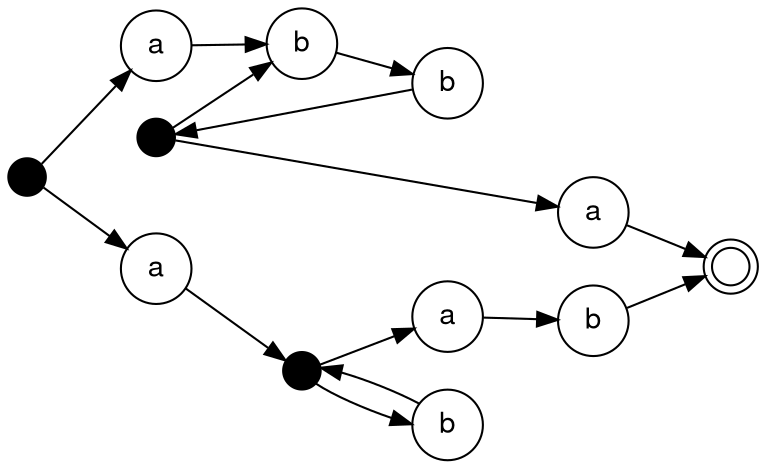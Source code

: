digraph {
  fontname="Helvetica,Arial,snas-serif"
  node [fontname="Helvetica,Arial,snas-serif"]
  edge [fontname="Helvetica,Arial,snas-serif"]

  graph [center=1 rankdir=LR]

  node [height=0.25 width=0.25 shape="circle" label=""]
  node [shape="doublecircle"] n007
  node [shape="point"] n001 n005 n009
  node [shape="circle"]

  n001 [label=""]
  n002 [label="a"]
  n003 [label="b"]
  n004 [label="b"]
  n005 [label=""]
  n006 [label="a"]
  n007 [label=""]
  n008 [label="a"]
  n009 [label=""]
  n010 [label="a"]
  n011 [label="b"]
  n012 [label="b"]

  n001 -> n002
  n002 -> n003
  n003 -> n004
  n004 -> n005
  n005 -> n006
  n006 -> n007
  n005 -> n003
  n001 -> n008
  n008 -> n009
  n009 -> n010
  n010 -> n011
  n011 -> n007
  n009 -> n012
  n012 -> n009
}
